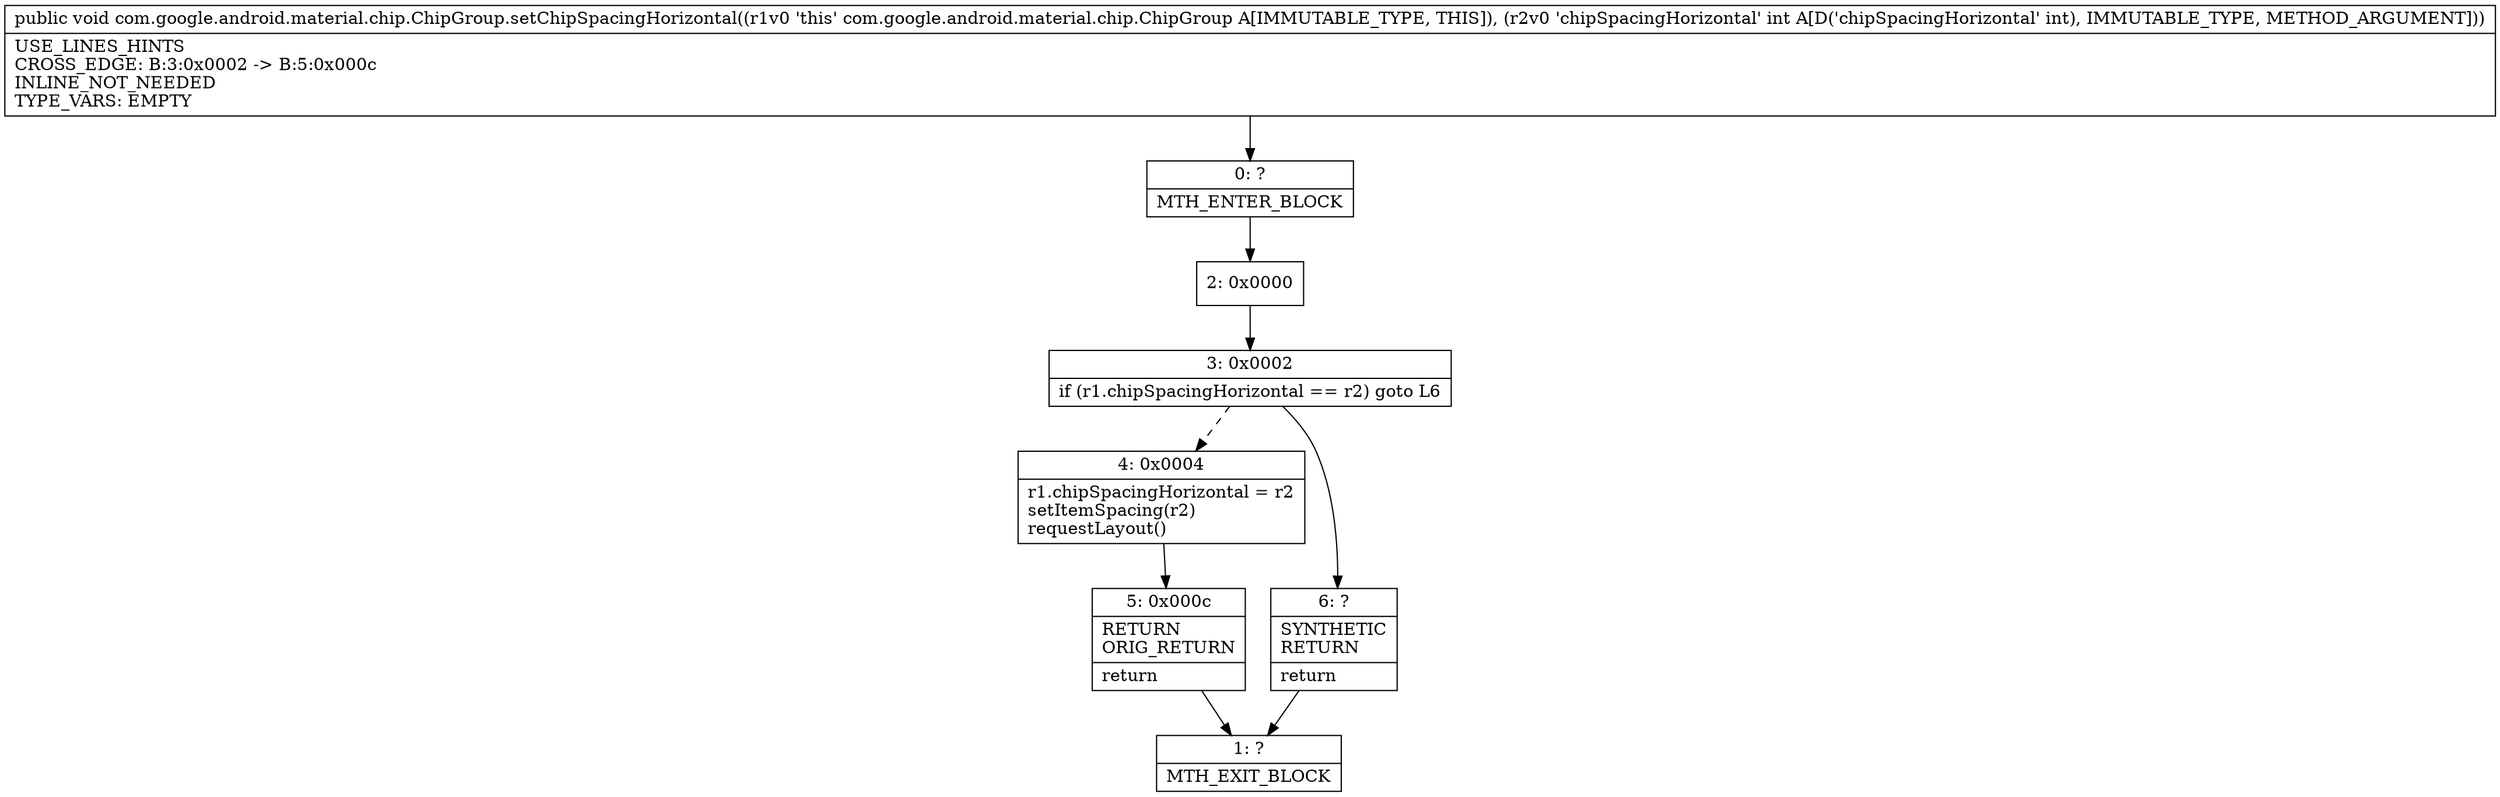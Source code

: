 digraph "CFG forcom.google.android.material.chip.ChipGroup.setChipSpacingHorizontal(I)V" {
Node_0 [shape=record,label="{0\:\ ?|MTH_ENTER_BLOCK\l}"];
Node_2 [shape=record,label="{2\:\ 0x0000}"];
Node_3 [shape=record,label="{3\:\ 0x0002|if (r1.chipSpacingHorizontal == r2) goto L6\l}"];
Node_4 [shape=record,label="{4\:\ 0x0004|r1.chipSpacingHorizontal = r2\lsetItemSpacing(r2)\lrequestLayout()\l}"];
Node_5 [shape=record,label="{5\:\ 0x000c|RETURN\lORIG_RETURN\l|return\l}"];
Node_1 [shape=record,label="{1\:\ ?|MTH_EXIT_BLOCK\l}"];
Node_6 [shape=record,label="{6\:\ ?|SYNTHETIC\lRETURN\l|return\l}"];
MethodNode[shape=record,label="{public void com.google.android.material.chip.ChipGroup.setChipSpacingHorizontal((r1v0 'this' com.google.android.material.chip.ChipGroup A[IMMUTABLE_TYPE, THIS]), (r2v0 'chipSpacingHorizontal' int A[D('chipSpacingHorizontal' int), IMMUTABLE_TYPE, METHOD_ARGUMENT]))  | USE_LINES_HINTS\lCROSS_EDGE: B:3:0x0002 \-\> B:5:0x000c\lINLINE_NOT_NEEDED\lTYPE_VARS: EMPTY\l}"];
MethodNode -> Node_0;Node_0 -> Node_2;
Node_2 -> Node_3;
Node_3 -> Node_4[style=dashed];
Node_3 -> Node_6;
Node_4 -> Node_5;
Node_5 -> Node_1;
Node_6 -> Node_1;
}


